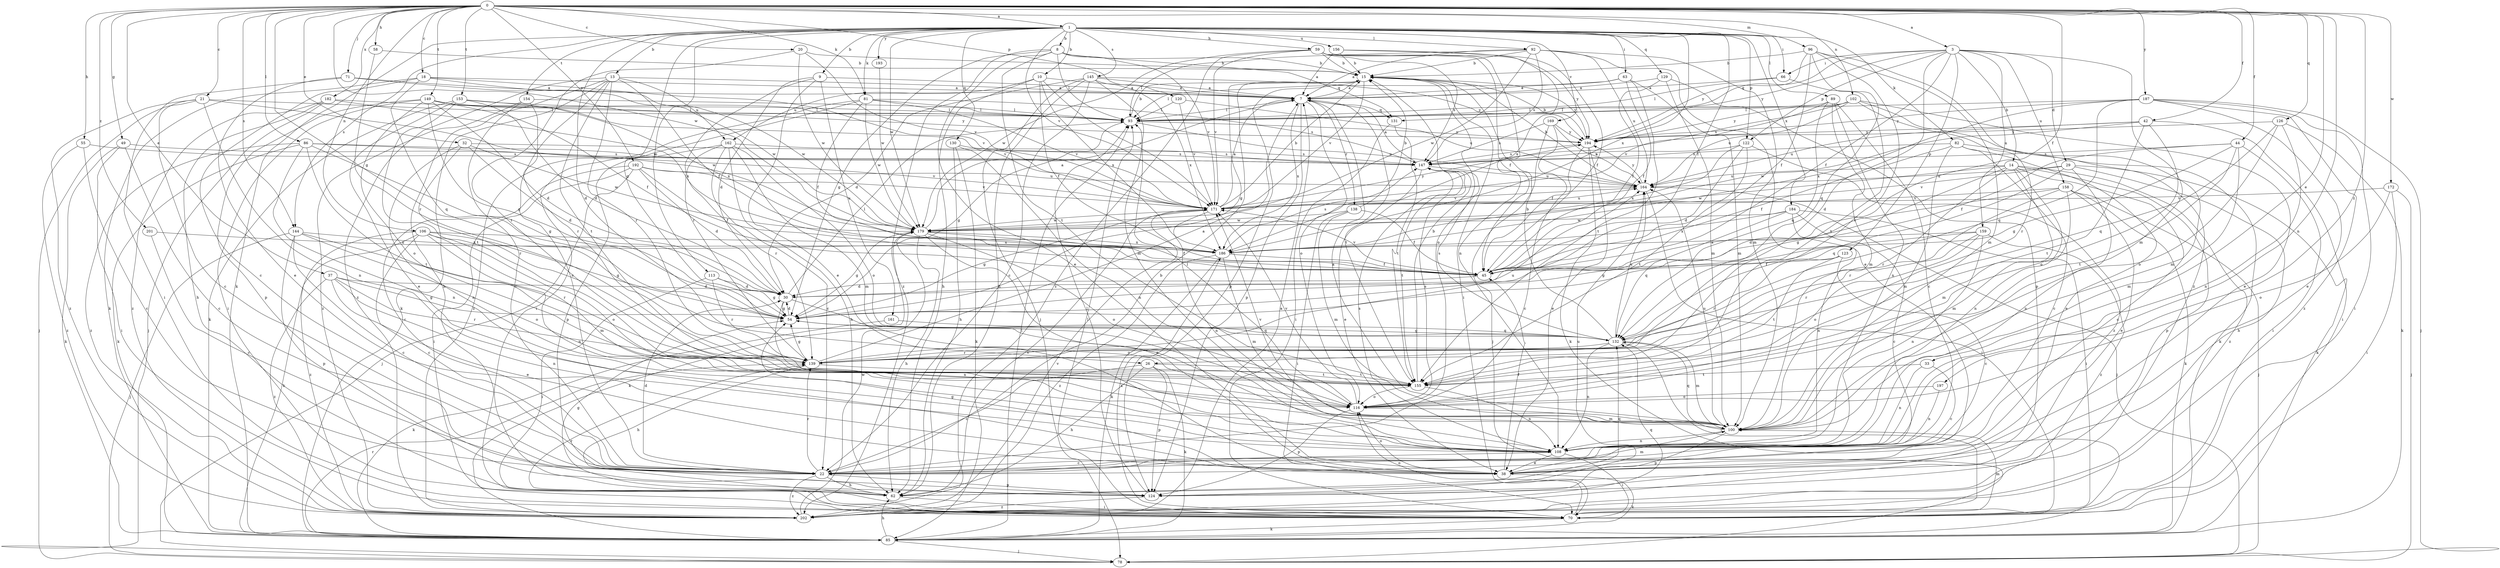 strict digraph  {
0;
1;
3;
7;
8;
9;
10;
13;
14;
15;
18;
20;
21;
22;
26;
29;
30;
32;
33;
37;
38;
42;
44;
45;
49;
54;
55;
58;
59;
62;
63;
66;
70;
71;
78;
81;
82;
85;
86;
89;
92;
93;
96;
100;
102;
106;
108;
113;
116;
120;
122;
123;
124;
126;
129;
130;
131;
132;
138;
139;
144;
145;
147;
149;
153;
154;
155;
156;
158;
159;
161;
162;
164;
169;
171;
172;
179;
182;
184;
186;
187;
192;
193;
194;
197;
201;
202;
0 -> 1  [label=a];
0 -> 3  [label=a];
0 -> 18  [label=c];
0 -> 20  [label=c];
0 -> 21  [label=c];
0 -> 32  [label=e];
0 -> 33  [label=e];
0 -> 37  [label=e];
0 -> 42  [label=f];
0 -> 44  [label=f];
0 -> 45  [label=f];
0 -> 49  [label=g];
0 -> 54  [label=g];
0 -> 55  [label=h];
0 -> 58  [label=h];
0 -> 71  [label=j];
0 -> 81  [label=k];
0 -> 86  [label=l];
0 -> 96  [label=m];
0 -> 102  [label=n];
0 -> 106  [label=n];
0 -> 108  [label=n];
0 -> 120  [label=p];
0 -> 126  [label=q];
0 -> 144  [label=s];
0 -> 149  [label=t];
0 -> 153  [label=t];
0 -> 172  [label=w];
0 -> 179  [label=w];
0 -> 182  [label=x];
0 -> 187  [label=y];
0 -> 192  [label=y];
0 -> 197  [label=z];
0 -> 201  [label=z];
1 -> 8  [label=b];
1 -> 9  [label=b];
1 -> 10  [label=b];
1 -> 13  [label=b];
1 -> 26  [label=d];
1 -> 45  [label=f];
1 -> 54  [label=g];
1 -> 59  [label=h];
1 -> 63  [label=i];
1 -> 66  [label=i];
1 -> 81  [label=k];
1 -> 82  [label=k];
1 -> 85  [label=k];
1 -> 89  [label=l];
1 -> 92  [label=l];
1 -> 113  [label=o];
1 -> 122  [label=p];
1 -> 129  [label=q];
1 -> 130  [label=q];
1 -> 144  [label=s];
1 -> 145  [label=s];
1 -> 154  [label=t];
1 -> 156  [label=u];
1 -> 169  [label=v];
1 -> 171  [label=v];
1 -> 179  [label=w];
1 -> 184  [label=x];
1 -> 186  [label=x];
1 -> 193  [label=y];
3 -> 14  [label=b];
3 -> 26  [label=d];
3 -> 29  [label=d];
3 -> 45  [label=f];
3 -> 66  [label=i];
3 -> 100  [label=m];
3 -> 122  [label=p];
3 -> 123  [label=p];
3 -> 131  [label=q];
3 -> 158  [label=u];
3 -> 159  [label=u];
3 -> 194  [label=y];
7 -> 93  [label=l];
7 -> 116  [label=o];
7 -> 124  [label=p];
7 -> 131  [label=q];
7 -> 138  [label=r];
7 -> 155  [label=t];
7 -> 186  [label=x];
8 -> 15  [label=b];
8 -> 38  [label=e];
8 -> 54  [label=g];
8 -> 93  [label=l];
8 -> 131  [label=q];
8 -> 155  [label=t];
8 -> 171  [label=v];
8 -> 202  [label=z];
9 -> 7  [label=a];
9 -> 30  [label=d];
9 -> 38  [label=e];
9 -> 139  [label=r];
9 -> 161  [label=u];
10 -> 7  [label=a];
10 -> 45  [label=f];
10 -> 62  [label=h];
10 -> 162  [label=u];
10 -> 171  [label=v];
10 -> 186  [label=x];
13 -> 7  [label=a];
13 -> 22  [label=c];
13 -> 45  [label=f];
13 -> 62  [label=h];
13 -> 85  [label=k];
13 -> 139  [label=r];
13 -> 155  [label=t];
13 -> 162  [label=u];
13 -> 202  [label=z];
14 -> 22  [label=c];
14 -> 54  [label=g];
14 -> 100  [label=m];
14 -> 108  [label=n];
14 -> 124  [label=p];
14 -> 139  [label=r];
14 -> 164  [label=u];
14 -> 179  [label=w];
14 -> 202  [label=z];
15 -> 7  [label=a];
15 -> 54  [label=g];
15 -> 70  [label=i];
15 -> 116  [label=o];
15 -> 124  [label=p];
15 -> 171  [label=v];
15 -> 194  [label=y];
18 -> 7  [label=a];
18 -> 22  [label=c];
18 -> 85  [label=k];
18 -> 132  [label=q];
18 -> 171  [label=v];
18 -> 179  [label=w];
20 -> 15  [label=b];
20 -> 155  [label=t];
20 -> 171  [label=v];
20 -> 179  [label=w];
21 -> 22  [label=c];
21 -> 78  [label=j];
21 -> 93  [label=l];
21 -> 108  [label=n];
21 -> 179  [label=w];
21 -> 202  [label=z];
22 -> 15  [label=b];
22 -> 30  [label=d];
22 -> 62  [label=h];
22 -> 124  [label=p];
22 -> 139  [label=r];
22 -> 202  [label=z];
26 -> 22  [label=c];
26 -> 62  [label=h];
26 -> 85  [label=k];
26 -> 124  [label=p];
26 -> 155  [label=t];
29 -> 62  [label=h];
29 -> 85  [label=k];
29 -> 108  [label=n];
29 -> 132  [label=q];
29 -> 164  [label=u];
29 -> 171  [label=v];
30 -> 54  [label=g];
30 -> 93  [label=l];
30 -> 108  [label=n];
30 -> 116  [label=o];
32 -> 30  [label=d];
32 -> 108  [label=n];
32 -> 139  [label=r];
32 -> 147  [label=s];
32 -> 179  [label=w];
33 -> 22  [label=c];
33 -> 108  [label=n];
33 -> 155  [label=t];
37 -> 30  [label=d];
37 -> 38  [label=e];
37 -> 54  [label=g];
37 -> 108  [label=n];
37 -> 139  [label=r];
37 -> 202  [label=z];
38 -> 45  [label=f];
38 -> 54  [label=g];
38 -> 85  [label=k];
38 -> 100  [label=m];
38 -> 116  [label=o];
42 -> 70  [label=i];
42 -> 116  [label=o];
42 -> 155  [label=t];
42 -> 164  [label=u];
42 -> 179  [label=w];
42 -> 194  [label=y];
44 -> 45  [label=f];
44 -> 54  [label=g];
44 -> 70  [label=i];
44 -> 100  [label=m];
44 -> 147  [label=s];
44 -> 155  [label=t];
45 -> 30  [label=d];
45 -> 171  [label=v];
49 -> 22  [label=c];
49 -> 70  [label=i];
49 -> 85  [label=k];
49 -> 147  [label=s];
54 -> 30  [label=d];
54 -> 132  [label=q];
55 -> 22  [label=c];
55 -> 147  [label=s];
55 -> 202  [label=z];
58 -> 15  [label=b];
58 -> 139  [label=r];
59 -> 15  [label=b];
59 -> 45  [label=f];
59 -> 108  [label=n];
59 -> 147  [label=s];
59 -> 171  [label=v];
59 -> 179  [label=w];
59 -> 194  [label=y];
59 -> 202  [label=z];
62 -> 54  [label=g];
62 -> 70  [label=i];
62 -> 132  [label=q];
62 -> 171  [label=v];
63 -> 7  [label=a];
63 -> 45  [label=f];
63 -> 93  [label=l];
63 -> 100  [label=m];
63 -> 155  [label=t];
66 -> 7  [label=a];
66 -> 93  [label=l];
66 -> 155  [label=t];
70 -> 85  [label=k];
70 -> 93  [label=l];
70 -> 100  [label=m];
70 -> 116  [label=o];
70 -> 139  [label=r];
70 -> 186  [label=x];
71 -> 7  [label=a];
71 -> 38  [label=e];
71 -> 70  [label=i];
71 -> 179  [label=w];
81 -> 45  [label=f];
81 -> 70  [label=i];
81 -> 93  [label=l];
81 -> 147  [label=s];
81 -> 171  [label=v];
81 -> 179  [label=w];
81 -> 202  [label=z];
82 -> 22  [label=c];
82 -> 38  [label=e];
82 -> 45  [label=f];
82 -> 85  [label=k];
82 -> 100  [label=m];
82 -> 147  [label=s];
85 -> 62  [label=h];
85 -> 78  [label=j];
85 -> 93  [label=l];
85 -> 139  [label=r];
86 -> 54  [label=g];
86 -> 85  [label=k];
86 -> 108  [label=n];
86 -> 147  [label=s];
86 -> 155  [label=t];
86 -> 171  [label=v];
86 -> 202  [label=z];
89 -> 22  [label=c];
89 -> 93  [label=l];
89 -> 100  [label=m];
89 -> 108  [label=n];
89 -> 132  [label=q];
89 -> 171  [label=v];
92 -> 7  [label=a];
92 -> 15  [label=b];
92 -> 38  [label=e];
92 -> 93  [label=l];
92 -> 100  [label=m];
92 -> 147  [label=s];
92 -> 164  [label=u];
92 -> 179  [label=w];
93 -> 15  [label=b];
93 -> 54  [label=g];
93 -> 164  [label=u];
93 -> 194  [label=y];
96 -> 15  [label=b];
96 -> 45  [label=f];
96 -> 100  [label=m];
96 -> 132  [label=q];
96 -> 155  [label=t];
96 -> 194  [label=y];
96 -> 202  [label=z];
100 -> 7  [label=a];
100 -> 108  [label=n];
100 -> 124  [label=p];
100 -> 132  [label=q];
100 -> 164  [label=u];
100 -> 171  [label=v];
102 -> 38  [label=e];
102 -> 93  [label=l];
102 -> 100  [label=m];
102 -> 139  [label=r];
102 -> 147  [label=s];
102 -> 164  [label=u];
102 -> 194  [label=y];
106 -> 22  [label=c];
106 -> 54  [label=g];
106 -> 85  [label=k];
106 -> 100  [label=m];
106 -> 108  [label=n];
106 -> 116  [label=o];
106 -> 186  [label=x];
106 -> 202  [label=z];
108 -> 22  [label=c];
108 -> 38  [label=e];
108 -> 70  [label=i];
108 -> 147  [label=s];
113 -> 30  [label=d];
113 -> 54  [label=g];
113 -> 70  [label=i];
113 -> 139  [label=r];
116 -> 93  [label=l];
116 -> 100  [label=m];
116 -> 124  [label=p];
116 -> 147  [label=s];
116 -> 171  [label=v];
120 -> 93  [label=l];
120 -> 164  [label=u];
120 -> 171  [label=v];
122 -> 30  [label=d];
122 -> 147  [label=s];
122 -> 155  [label=t];
122 -> 186  [label=x];
122 -> 202  [label=z];
123 -> 22  [label=c];
123 -> 45  [label=f];
123 -> 139  [label=r];
123 -> 155  [label=t];
124 -> 93  [label=l];
124 -> 164  [label=u];
124 -> 202  [label=z];
126 -> 85  [label=k];
126 -> 108  [label=n];
126 -> 116  [label=o];
126 -> 132  [label=q];
126 -> 194  [label=y];
129 -> 7  [label=a];
129 -> 45  [label=f];
129 -> 100  [label=m];
129 -> 124  [label=p];
130 -> 62  [label=h];
130 -> 85  [label=k];
130 -> 108  [label=n];
130 -> 147  [label=s];
131 -> 70  [label=i];
131 -> 155  [label=t];
132 -> 15  [label=b];
132 -> 54  [label=g];
132 -> 70  [label=i];
132 -> 100  [label=m];
132 -> 108  [label=n];
132 -> 139  [label=r];
132 -> 147  [label=s];
132 -> 164  [label=u];
138 -> 15  [label=b];
138 -> 45  [label=f];
138 -> 70  [label=i];
138 -> 100  [label=m];
138 -> 179  [label=w];
139 -> 7  [label=a];
139 -> 54  [label=g];
139 -> 62  [label=h];
139 -> 155  [label=t];
139 -> 164  [label=u];
144 -> 22  [label=c];
144 -> 78  [label=j];
144 -> 116  [label=o];
144 -> 124  [label=p];
144 -> 139  [label=r];
144 -> 186  [label=x];
145 -> 7  [label=a];
145 -> 22  [label=c];
145 -> 30  [label=d];
145 -> 62  [label=h];
145 -> 78  [label=j];
145 -> 100  [label=m];
145 -> 186  [label=x];
145 -> 194  [label=y];
147 -> 7  [label=a];
147 -> 38  [label=e];
147 -> 155  [label=t];
147 -> 164  [label=u];
149 -> 30  [label=d];
149 -> 45  [label=f];
149 -> 54  [label=g];
149 -> 70  [label=i];
149 -> 93  [label=l];
149 -> 116  [label=o];
149 -> 124  [label=p];
149 -> 171  [label=v];
149 -> 194  [label=y];
153 -> 30  [label=d];
153 -> 38  [label=e];
153 -> 85  [label=k];
153 -> 93  [label=l];
153 -> 155  [label=t];
153 -> 186  [label=x];
154 -> 22  [label=c];
154 -> 93  [label=l];
154 -> 139  [label=r];
154 -> 202  [label=z];
155 -> 15  [label=b];
155 -> 108  [label=n];
155 -> 116  [label=o];
156 -> 7  [label=a];
156 -> 15  [label=b];
156 -> 45  [label=f];
156 -> 186  [label=x];
158 -> 30  [label=d];
158 -> 38  [label=e];
158 -> 78  [label=j];
158 -> 85  [label=k];
158 -> 100  [label=m];
158 -> 139  [label=r];
158 -> 171  [label=v];
159 -> 54  [label=g];
159 -> 108  [label=n];
159 -> 116  [label=o];
159 -> 139  [label=r];
159 -> 186  [label=x];
159 -> 202  [label=z];
161 -> 85  [label=k];
161 -> 132  [label=q];
162 -> 22  [label=c];
162 -> 62  [label=h];
162 -> 100  [label=m];
162 -> 116  [label=o];
162 -> 124  [label=p];
162 -> 139  [label=r];
162 -> 147  [label=s];
164 -> 15  [label=b];
164 -> 70  [label=i];
164 -> 78  [label=j];
164 -> 171  [label=v];
164 -> 194  [label=y];
169 -> 45  [label=f];
169 -> 78  [label=j];
169 -> 147  [label=s];
169 -> 164  [label=u];
169 -> 194  [label=y];
171 -> 7  [label=a];
171 -> 15  [label=b];
171 -> 54  [label=g];
171 -> 108  [label=n];
171 -> 164  [label=u];
171 -> 179  [label=w];
171 -> 194  [label=y];
172 -> 70  [label=i];
172 -> 78  [label=j];
172 -> 116  [label=o];
172 -> 171  [label=v];
179 -> 7  [label=a];
179 -> 38  [label=e];
179 -> 45  [label=f];
179 -> 54  [label=g];
179 -> 62  [label=h];
179 -> 85  [label=k];
179 -> 116  [label=o];
179 -> 186  [label=x];
182 -> 62  [label=h];
182 -> 78  [label=j];
182 -> 93  [label=l];
182 -> 186  [label=x];
182 -> 202  [label=z];
184 -> 22  [label=c];
184 -> 70  [label=i];
184 -> 108  [label=n];
184 -> 132  [label=q];
184 -> 179  [label=w];
184 -> 186  [label=x];
186 -> 45  [label=f];
186 -> 85  [label=k];
186 -> 100  [label=m];
186 -> 147  [label=s];
186 -> 202  [label=z];
187 -> 38  [label=e];
187 -> 70  [label=i];
187 -> 78  [label=j];
187 -> 93  [label=l];
187 -> 132  [label=q];
187 -> 186  [label=x];
187 -> 194  [label=y];
187 -> 202  [label=z];
192 -> 22  [label=c];
192 -> 30  [label=d];
192 -> 45  [label=f];
192 -> 70  [label=i];
192 -> 78  [label=j];
192 -> 164  [label=u];
192 -> 171  [label=v];
193 -> 179  [label=w];
194 -> 15  [label=b];
194 -> 22  [label=c];
194 -> 38  [label=e];
194 -> 85  [label=k];
194 -> 147  [label=s];
197 -> 108  [label=n];
197 -> 116  [label=o];
201 -> 22  [label=c];
201 -> 186  [label=x];
202 -> 7  [label=a];
202 -> 132  [label=q];
202 -> 171  [label=v];
202 -> 179  [label=w];
}
